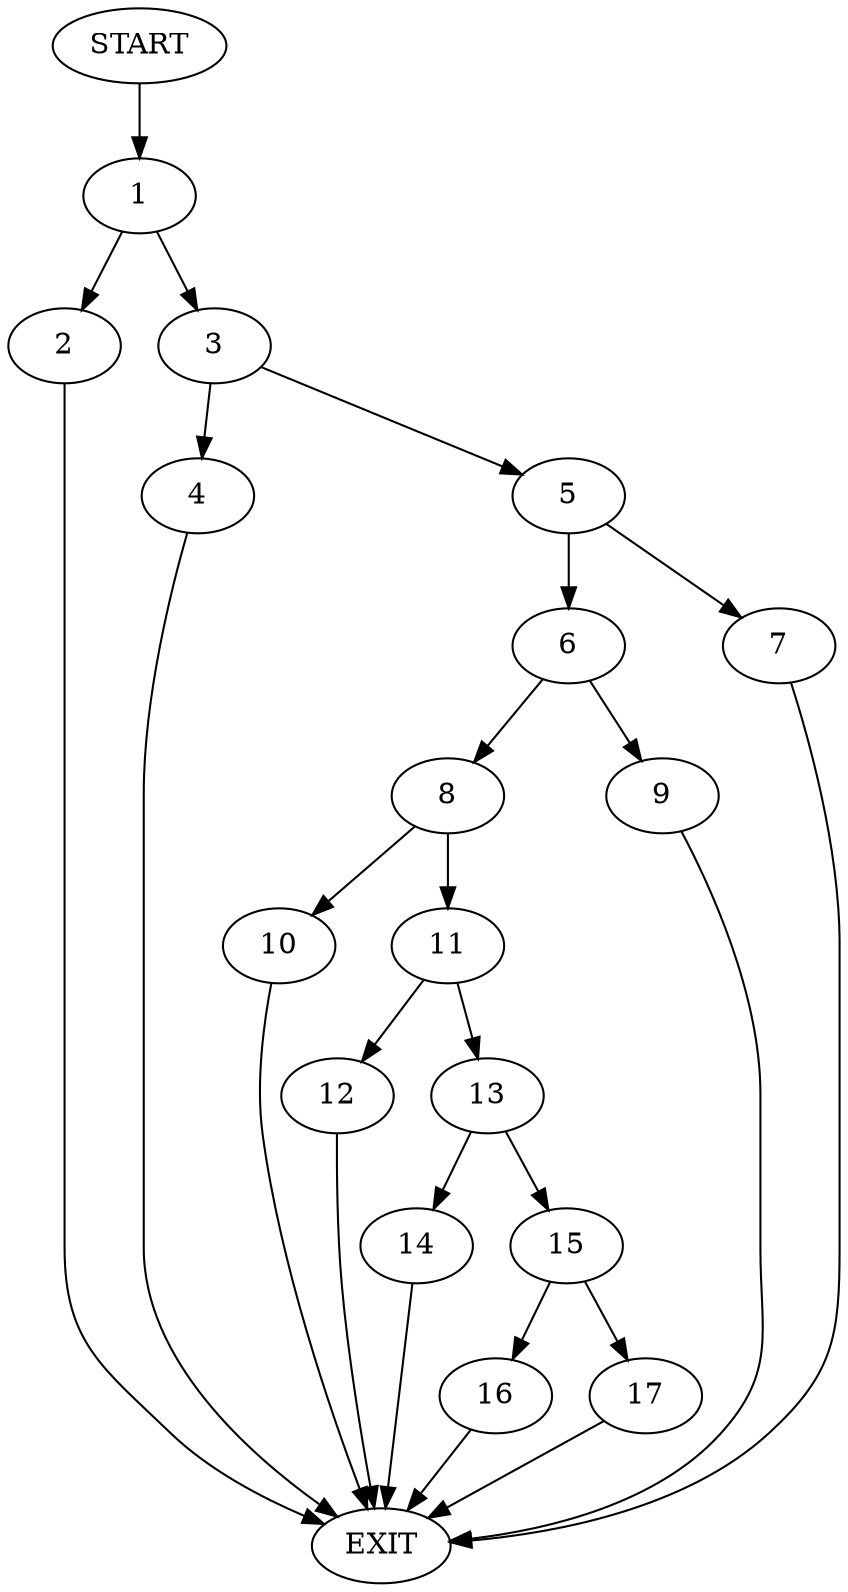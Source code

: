 digraph {
0 [label="START"]
18 [label="EXIT"]
0 -> 1
1 -> 2
1 -> 3
3 -> 4
3 -> 5
2 -> 18
4 -> 18
5 -> 6
5 -> 7
6 -> 8
6 -> 9
7 -> 18
8 -> 10
8 -> 11
9 -> 18
11 -> 12
11 -> 13
10 -> 18
13 -> 14
13 -> 15
12 -> 18
15 -> 16
15 -> 17
14 -> 18
17 -> 18
16 -> 18
}
